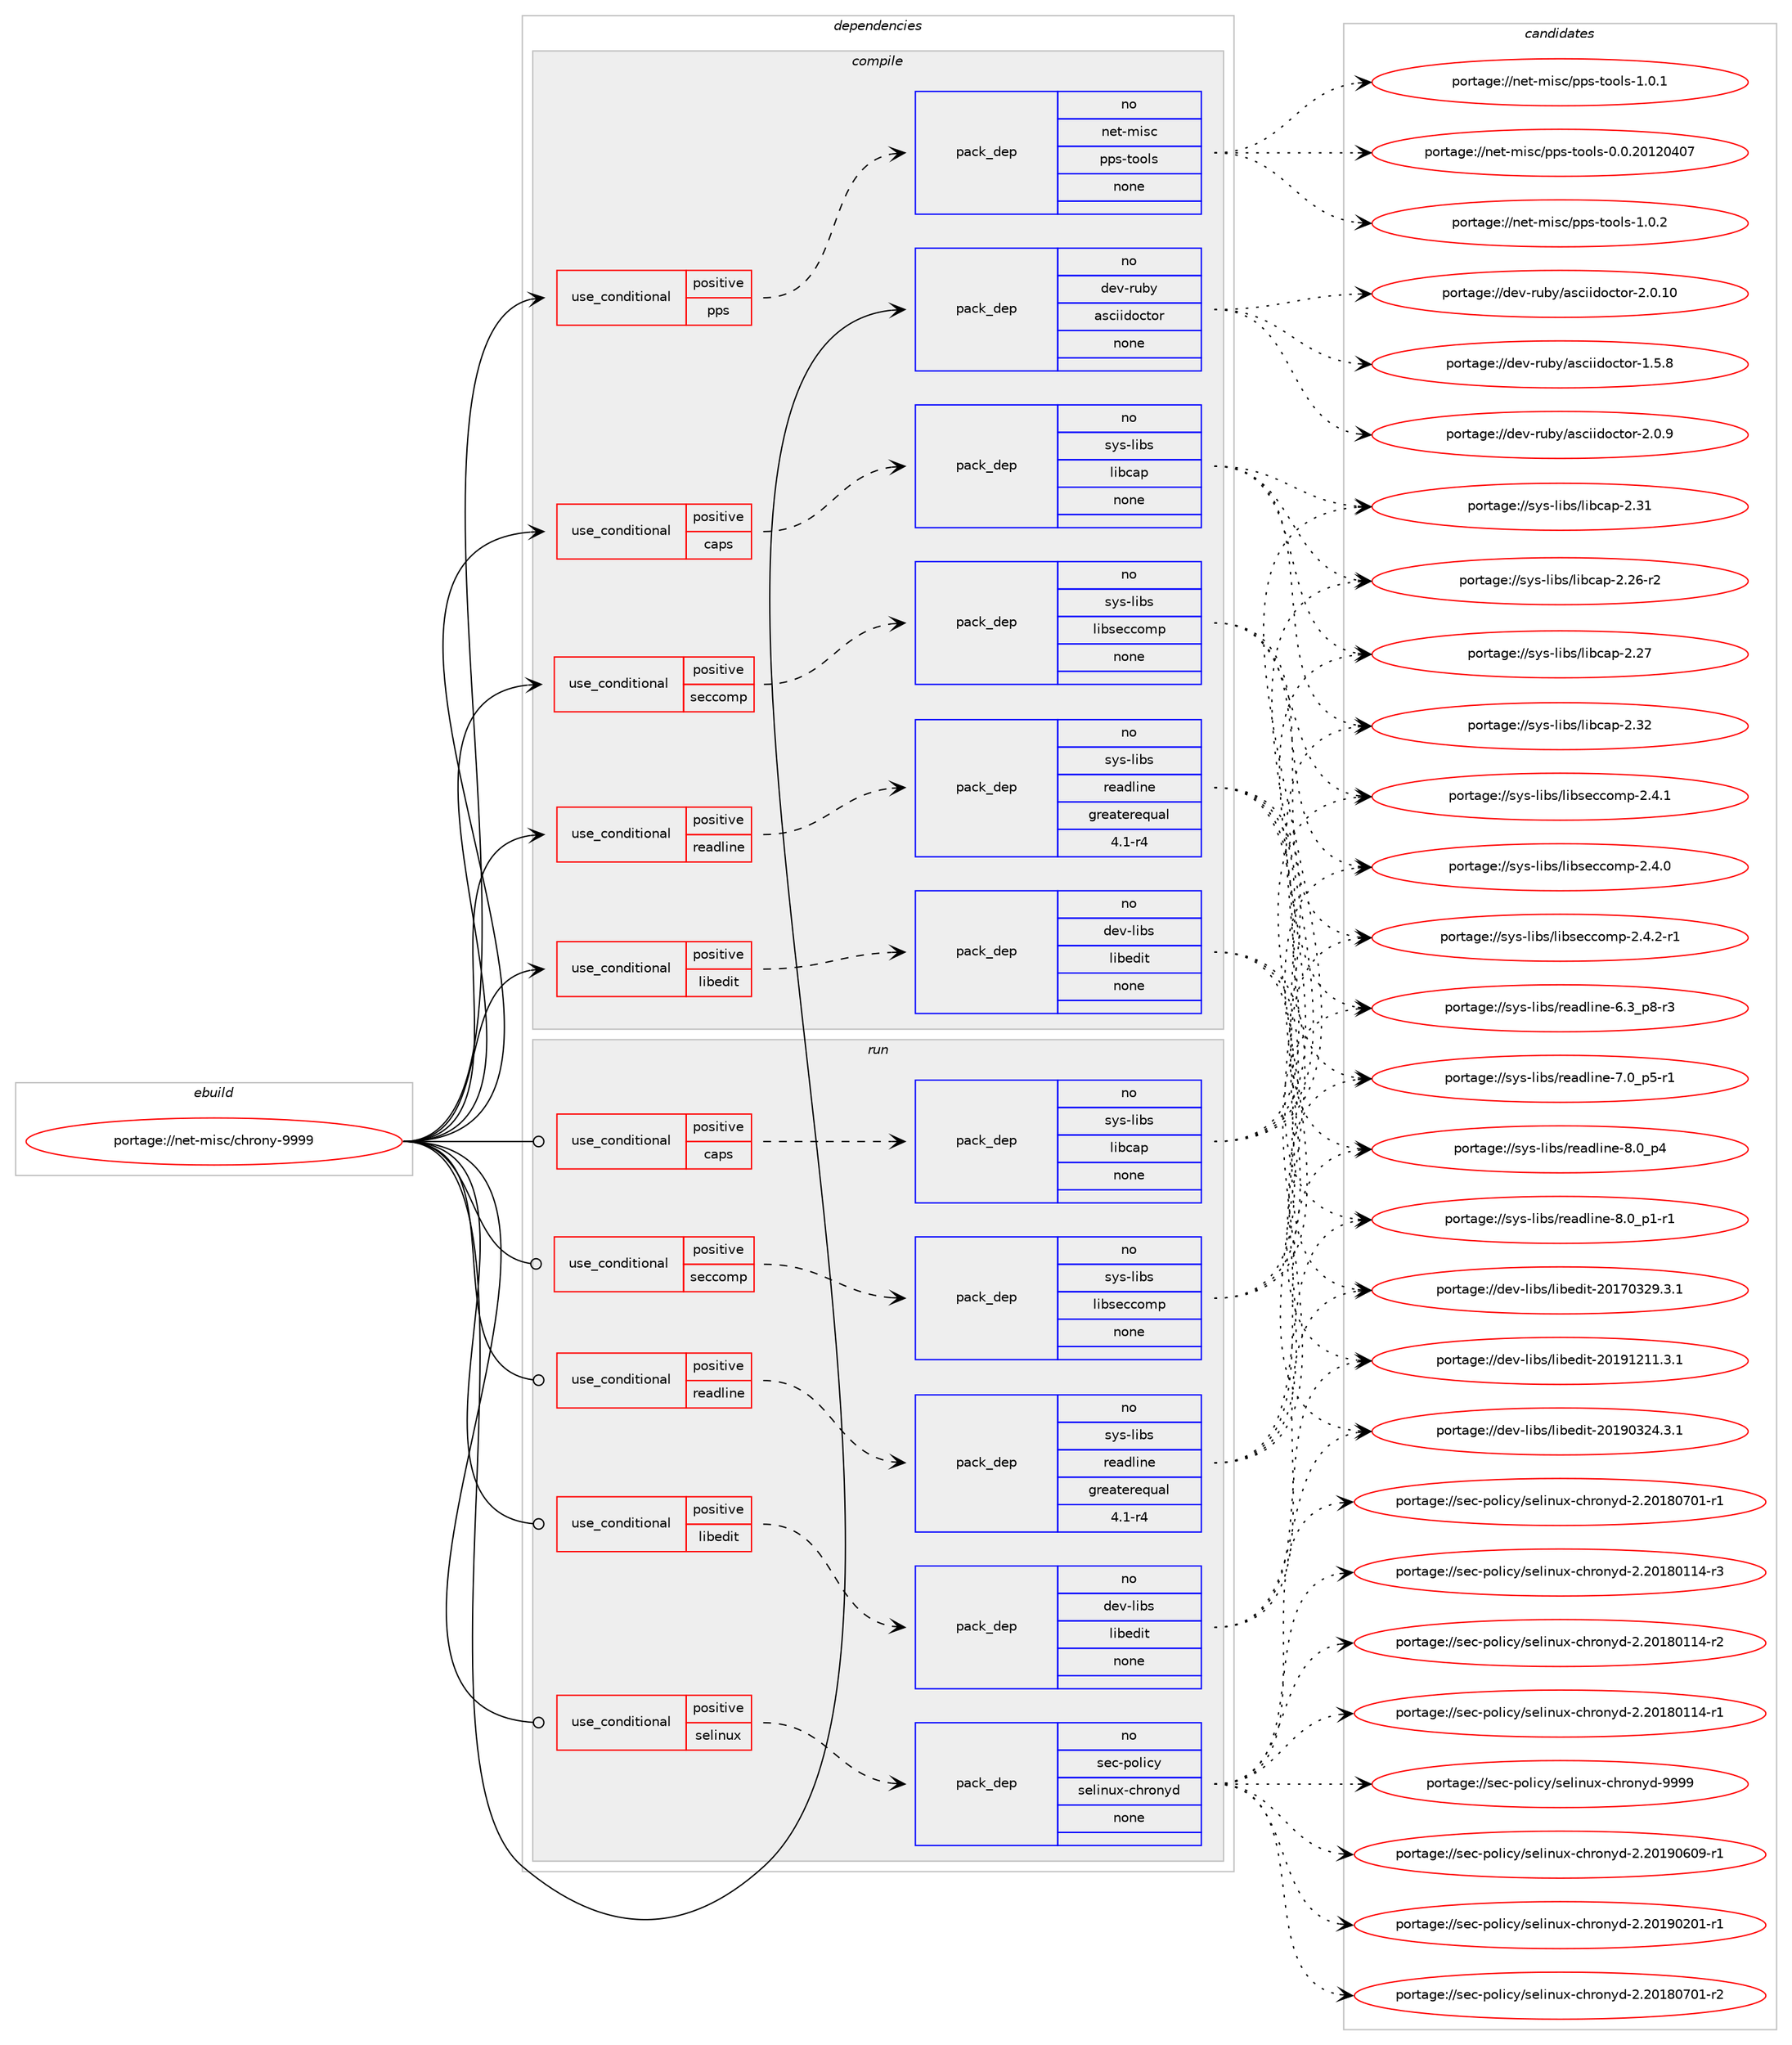 digraph prolog {

# *************
# Graph options
# *************

newrank=true;
concentrate=true;
compound=true;
graph [rankdir=LR,fontname=Helvetica,fontsize=10,ranksep=1.5];#, ranksep=2.5, nodesep=0.2];
edge  [arrowhead=vee];
node  [fontname=Helvetica,fontsize=10];

# **********
# The ebuild
# **********

subgraph cluster_leftcol {
color=gray;
rank=same;
label=<<i>ebuild</i>>;
id [label="portage://net-misc/chrony-9999", color=red, width=4, href="../net-misc/chrony-9999.svg"];
}

# ****************
# The dependencies
# ****************

subgraph cluster_midcol {
color=gray;
label=<<i>dependencies</i>>;
subgraph cluster_compile {
fillcolor="#eeeeee";
style=filled;
label=<<i>compile</i>>;
subgraph cond23860 {
dependency116208 [label=<<TABLE BORDER="0" CELLBORDER="1" CELLSPACING="0" CELLPADDING="4"><TR><TD ROWSPAN="3" CELLPADDING="10">use_conditional</TD></TR><TR><TD>positive</TD></TR><TR><TD>caps</TD></TR></TABLE>>, shape=none, color=red];
subgraph pack90328 {
dependency116209 [label=<<TABLE BORDER="0" CELLBORDER="1" CELLSPACING="0" CELLPADDING="4" WIDTH="220"><TR><TD ROWSPAN="6" CELLPADDING="30">pack_dep</TD></TR><TR><TD WIDTH="110">no</TD></TR><TR><TD>sys-libs</TD></TR><TR><TD>libcap</TD></TR><TR><TD>none</TD></TR><TR><TD></TD></TR></TABLE>>, shape=none, color=blue];
}
dependency116208:e -> dependency116209:w [weight=20,style="dashed",arrowhead="vee"];
}
id:e -> dependency116208:w [weight=20,style="solid",arrowhead="vee"];
subgraph cond23861 {
dependency116210 [label=<<TABLE BORDER="0" CELLBORDER="1" CELLSPACING="0" CELLPADDING="4"><TR><TD ROWSPAN="3" CELLPADDING="10">use_conditional</TD></TR><TR><TD>positive</TD></TR><TR><TD>libedit</TD></TR></TABLE>>, shape=none, color=red];
subgraph pack90329 {
dependency116211 [label=<<TABLE BORDER="0" CELLBORDER="1" CELLSPACING="0" CELLPADDING="4" WIDTH="220"><TR><TD ROWSPAN="6" CELLPADDING="30">pack_dep</TD></TR><TR><TD WIDTH="110">no</TD></TR><TR><TD>dev-libs</TD></TR><TR><TD>libedit</TD></TR><TR><TD>none</TD></TR><TR><TD></TD></TR></TABLE>>, shape=none, color=blue];
}
dependency116210:e -> dependency116211:w [weight=20,style="dashed",arrowhead="vee"];
}
id:e -> dependency116210:w [weight=20,style="solid",arrowhead="vee"];
subgraph cond23862 {
dependency116212 [label=<<TABLE BORDER="0" CELLBORDER="1" CELLSPACING="0" CELLPADDING="4"><TR><TD ROWSPAN="3" CELLPADDING="10">use_conditional</TD></TR><TR><TD>positive</TD></TR><TR><TD>pps</TD></TR></TABLE>>, shape=none, color=red];
subgraph pack90330 {
dependency116213 [label=<<TABLE BORDER="0" CELLBORDER="1" CELLSPACING="0" CELLPADDING="4" WIDTH="220"><TR><TD ROWSPAN="6" CELLPADDING="30">pack_dep</TD></TR><TR><TD WIDTH="110">no</TD></TR><TR><TD>net-misc</TD></TR><TR><TD>pps-tools</TD></TR><TR><TD>none</TD></TR><TR><TD></TD></TR></TABLE>>, shape=none, color=blue];
}
dependency116212:e -> dependency116213:w [weight=20,style="dashed",arrowhead="vee"];
}
id:e -> dependency116212:w [weight=20,style="solid",arrowhead="vee"];
subgraph cond23863 {
dependency116214 [label=<<TABLE BORDER="0" CELLBORDER="1" CELLSPACING="0" CELLPADDING="4"><TR><TD ROWSPAN="3" CELLPADDING="10">use_conditional</TD></TR><TR><TD>positive</TD></TR><TR><TD>readline</TD></TR></TABLE>>, shape=none, color=red];
subgraph pack90331 {
dependency116215 [label=<<TABLE BORDER="0" CELLBORDER="1" CELLSPACING="0" CELLPADDING="4" WIDTH="220"><TR><TD ROWSPAN="6" CELLPADDING="30">pack_dep</TD></TR><TR><TD WIDTH="110">no</TD></TR><TR><TD>sys-libs</TD></TR><TR><TD>readline</TD></TR><TR><TD>greaterequal</TD></TR><TR><TD>4.1-r4</TD></TR></TABLE>>, shape=none, color=blue];
}
dependency116214:e -> dependency116215:w [weight=20,style="dashed",arrowhead="vee"];
}
id:e -> dependency116214:w [weight=20,style="solid",arrowhead="vee"];
subgraph cond23864 {
dependency116216 [label=<<TABLE BORDER="0" CELLBORDER="1" CELLSPACING="0" CELLPADDING="4"><TR><TD ROWSPAN="3" CELLPADDING="10">use_conditional</TD></TR><TR><TD>positive</TD></TR><TR><TD>seccomp</TD></TR></TABLE>>, shape=none, color=red];
subgraph pack90332 {
dependency116217 [label=<<TABLE BORDER="0" CELLBORDER="1" CELLSPACING="0" CELLPADDING="4" WIDTH="220"><TR><TD ROWSPAN="6" CELLPADDING="30">pack_dep</TD></TR><TR><TD WIDTH="110">no</TD></TR><TR><TD>sys-libs</TD></TR><TR><TD>libseccomp</TD></TR><TR><TD>none</TD></TR><TR><TD></TD></TR></TABLE>>, shape=none, color=blue];
}
dependency116216:e -> dependency116217:w [weight=20,style="dashed",arrowhead="vee"];
}
id:e -> dependency116216:w [weight=20,style="solid",arrowhead="vee"];
subgraph pack90333 {
dependency116218 [label=<<TABLE BORDER="0" CELLBORDER="1" CELLSPACING="0" CELLPADDING="4" WIDTH="220"><TR><TD ROWSPAN="6" CELLPADDING="30">pack_dep</TD></TR><TR><TD WIDTH="110">no</TD></TR><TR><TD>dev-ruby</TD></TR><TR><TD>asciidoctor</TD></TR><TR><TD>none</TD></TR><TR><TD></TD></TR></TABLE>>, shape=none, color=blue];
}
id:e -> dependency116218:w [weight=20,style="solid",arrowhead="vee"];
}
subgraph cluster_compileandrun {
fillcolor="#eeeeee";
style=filled;
label=<<i>compile and run</i>>;
}
subgraph cluster_run {
fillcolor="#eeeeee";
style=filled;
label=<<i>run</i>>;
subgraph cond23865 {
dependency116219 [label=<<TABLE BORDER="0" CELLBORDER="1" CELLSPACING="0" CELLPADDING="4"><TR><TD ROWSPAN="3" CELLPADDING="10">use_conditional</TD></TR><TR><TD>positive</TD></TR><TR><TD>caps</TD></TR></TABLE>>, shape=none, color=red];
subgraph pack90334 {
dependency116220 [label=<<TABLE BORDER="0" CELLBORDER="1" CELLSPACING="0" CELLPADDING="4" WIDTH="220"><TR><TD ROWSPAN="6" CELLPADDING="30">pack_dep</TD></TR><TR><TD WIDTH="110">no</TD></TR><TR><TD>sys-libs</TD></TR><TR><TD>libcap</TD></TR><TR><TD>none</TD></TR><TR><TD></TD></TR></TABLE>>, shape=none, color=blue];
}
dependency116219:e -> dependency116220:w [weight=20,style="dashed",arrowhead="vee"];
}
id:e -> dependency116219:w [weight=20,style="solid",arrowhead="odot"];
subgraph cond23866 {
dependency116221 [label=<<TABLE BORDER="0" CELLBORDER="1" CELLSPACING="0" CELLPADDING="4"><TR><TD ROWSPAN="3" CELLPADDING="10">use_conditional</TD></TR><TR><TD>positive</TD></TR><TR><TD>libedit</TD></TR></TABLE>>, shape=none, color=red];
subgraph pack90335 {
dependency116222 [label=<<TABLE BORDER="0" CELLBORDER="1" CELLSPACING="0" CELLPADDING="4" WIDTH="220"><TR><TD ROWSPAN="6" CELLPADDING="30">pack_dep</TD></TR><TR><TD WIDTH="110">no</TD></TR><TR><TD>dev-libs</TD></TR><TR><TD>libedit</TD></TR><TR><TD>none</TD></TR><TR><TD></TD></TR></TABLE>>, shape=none, color=blue];
}
dependency116221:e -> dependency116222:w [weight=20,style="dashed",arrowhead="vee"];
}
id:e -> dependency116221:w [weight=20,style="solid",arrowhead="odot"];
subgraph cond23867 {
dependency116223 [label=<<TABLE BORDER="0" CELLBORDER="1" CELLSPACING="0" CELLPADDING="4"><TR><TD ROWSPAN="3" CELLPADDING="10">use_conditional</TD></TR><TR><TD>positive</TD></TR><TR><TD>readline</TD></TR></TABLE>>, shape=none, color=red];
subgraph pack90336 {
dependency116224 [label=<<TABLE BORDER="0" CELLBORDER="1" CELLSPACING="0" CELLPADDING="4" WIDTH="220"><TR><TD ROWSPAN="6" CELLPADDING="30">pack_dep</TD></TR><TR><TD WIDTH="110">no</TD></TR><TR><TD>sys-libs</TD></TR><TR><TD>readline</TD></TR><TR><TD>greaterequal</TD></TR><TR><TD>4.1-r4</TD></TR></TABLE>>, shape=none, color=blue];
}
dependency116223:e -> dependency116224:w [weight=20,style="dashed",arrowhead="vee"];
}
id:e -> dependency116223:w [weight=20,style="solid",arrowhead="odot"];
subgraph cond23868 {
dependency116225 [label=<<TABLE BORDER="0" CELLBORDER="1" CELLSPACING="0" CELLPADDING="4"><TR><TD ROWSPAN="3" CELLPADDING="10">use_conditional</TD></TR><TR><TD>positive</TD></TR><TR><TD>seccomp</TD></TR></TABLE>>, shape=none, color=red];
subgraph pack90337 {
dependency116226 [label=<<TABLE BORDER="0" CELLBORDER="1" CELLSPACING="0" CELLPADDING="4" WIDTH="220"><TR><TD ROWSPAN="6" CELLPADDING="30">pack_dep</TD></TR><TR><TD WIDTH="110">no</TD></TR><TR><TD>sys-libs</TD></TR><TR><TD>libseccomp</TD></TR><TR><TD>none</TD></TR><TR><TD></TD></TR></TABLE>>, shape=none, color=blue];
}
dependency116225:e -> dependency116226:w [weight=20,style="dashed",arrowhead="vee"];
}
id:e -> dependency116225:w [weight=20,style="solid",arrowhead="odot"];
subgraph cond23869 {
dependency116227 [label=<<TABLE BORDER="0" CELLBORDER="1" CELLSPACING="0" CELLPADDING="4"><TR><TD ROWSPAN="3" CELLPADDING="10">use_conditional</TD></TR><TR><TD>positive</TD></TR><TR><TD>selinux</TD></TR></TABLE>>, shape=none, color=red];
subgraph pack90338 {
dependency116228 [label=<<TABLE BORDER="0" CELLBORDER="1" CELLSPACING="0" CELLPADDING="4" WIDTH="220"><TR><TD ROWSPAN="6" CELLPADDING="30">pack_dep</TD></TR><TR><TD WIDTH="110">no</TD></TR><TR><TD>sec-policy</TD></TR><TR><TD>selinux-chronyd</TD></TR><TR><TD>none</TD></TR><TR><TD></TD></TR></TABLE>>, shape=none, color=blue];
}
dependency116227:e -> dependency116228:w [weight=20,style="dashed",arrowhead="vee"];
}
id:e -> dependency116227:w [weight=20,style="solid",arrowhead="odot"];
}
}

# **************
# The candidates
# **************

subgraph cluster_choices {
rank=same;
color=gray;
label=<<i>candidates</i>>;

subgraph choice90328 {
color=black;
nodesep=1;
choice1151211154510810598115471081059899971124550465150 [label="portage://sys-libs/libcap-2.32", color=red, width=4,href="../sys-libs/libcap-2.32.svg"];
choice1151211154510810598115471081059899971124550465149 [label="portage://sys-libs/libcap-2.31", color=red, width=4,href="../sys-libs/libcap-2.31.svg"];
choice1151211154510810598115471081059899971124550465055 [label="portage://sys-libs/libcap-2.27", color=red, width=4,href="../sys-libs/libcap-2.27.svg"];
choice11512111545108105981154710810598999711245504650544511450 [label="portage://sys-libs/libcap-2.26-r2", color=red, width=4,href="../sys-libs/libcap-2.26-r2.svg"];
dependency116209:e -> choice1151211154510810598115471081059899971124550465150:w [style=dotted,weight="100"];
dependency116209:e -> choice1151211154510810598115471081059899971124550465149:w [style=dotted,weight="100"];
dependency116209:e -> choice1151211154510810598115471081059899971124550465055:w [style=dotted,weight="100"];
dependency116209:e -> choice11512111545108105981154710810598999711245504650544511450:w [style=dotted,weight="100"];
}
subgraph choice90329 {
color=black;
nodesep=1;
choice1001011184510810598115471081059810110010511645504849574950494946514649 [label="portage://dev-libs/libedit-20191211.3.1", color=red, width=4,href="../dev-libs/libedit-20191211.3.1.svg"];
choice1001011184510810598115471081059810110010511645504849574851505246514649 [label="portage://dev-libs/libedit-20190324.3.1", color=red, width=4,href="../dev-libs/libedit-20190324.3.1.svg"];
choice1001011184510810598115471081059810110010511645504849554851505746514649 [label="portage://dev-libs/libedit-20170329.3.1", color=red, width=4,href="../dev-libs/libedit-20170329.3.1.svg"];
dependency116211:e -> choice1001011184510810598115471081059810110010511645504849574950494946514649:w [style=dotted,weight="100"];
dependency116211:e -> choice1001011184510810598115471081059810110010511645504849574851505246514649:w [style=dotted,weight="100"];
dependency116211:e -> choice1001011184510810598115471081059810110010511645504849554851505746514649:w [style=dotted,weight="100"];
}
subgraph choice90330 {
color=black;
nodesep=1;
choice11010111645109105115994711211211545116111111108115454946484650 [label="portage://net-misc/pps-tools-1.0.2", color=red, width=4,href="../net-misc/pps-tools-1.0.2.svg"];
choice11010111645109105115994711211211545116111111108115454946484649 [label="portage://net-misc/pps-tools-1.0.1", color=red, width=4,href="../net-misc/pps-tools-1.0.1.svg"];
choice1101011164510910511599471121121154511611111110811545484648465048495048524855 [label="portage://net-misc/pps-tools-0.0.20120407", color=red, width=4,href="../net-misc/pps-tools-0.0.20120407.svg"];
dependency116213:e -> choice11010111645109105115994711211211545116111111108115454946484650:w [style=dotted,weight="100"];
dependency116213:e -> choice11010111645109105115994711211211545116111111108115454946484649:w [style=dotted,weight="100"];
dependency116213:e -> choice1101011164510910511599471121121154511611111110811545484648465048495048524855:w [style=dotted,weight="100"];
}
subgraph choice90331 {
color=black;
nodesep=1;
choice11512111545108105981154711410197100108105110101455646489511252 [label="portage://sys-libs/readline-8.0_p4", color=red, width=4,href="../sys-libs/readline-8.0_p4.svg"];
choice115121115451081059811547114101971001081051101014556464895112494511449 [label="portage://sys-libs/readline-8.0_p1-r1", color=red, width=4,href="../sys-libs/readline-8.0_p1-r1.svg"];
choice115121115451081059811547114101971001081051101014555464895112534511449 [label="portage://sys-libs/readline-7.0_p5-r1", color=red, width=4,href="../sys-libs/readline-7.0_p5-r1.svg"];
choice115121115451081059811547114101971001081051101014554465195112564511451 [label="portage://sys-libs/readline-6.3_p8-r3", color=red, width=4,href="../sys-libs/readline-6.3_p8-r3.svg"];
dependency116215:e -> choice11512111545108105981154711410197100108105110101455646489511252:w [style=dotted,weight="100"];
dependency116215:e -> choice115121115451081059811547114101971001081051101014556464895112494511449:w [style=dotted,weight="100"];
dependency116215:e -> choice115121115451081059811547114101971001081051101014555464895112534511449:w [style=dotted,weight="100"];
dependency116215:e -> choice115121115451081059811547114101971001081051101014554465195112564511451:w [style=dotted,weight="100"];
}
subgraph choice90332 {
color=black;
nodesep=1;
choice1151211154510810598115471081059811510199991111091124550465246504511449 [label="portage://sys-libs/libseccomp-2.4.2-r1", color=red, width=4,href="../sys-libs/libseccomp-2.4.2-r1.svg"];
choice115121115451081059811547108105981151019999111109112455046524649 [label="portage://sys-libs/libseccomp-2.4.1", color=red, width=4,href="../sys-libs/libseccomp-2.4.1.svg"];
choice115121115451081059811547108105981151019999111109112455046524648 [label="portage://sys-libs/libseccomp-2.4.0", color=red, width=4,href="../sys-libs/libseccomp-2.4.0.svg"];
dependency116217:e -> choice1151211154510810598115471081059811510199991111091124550465246504511449:w [style=dotted,weight="100"];
dependency116217:e -> choice115121115451081059811547108105981151019999111109112455046524649:w [style=dotted,weight="100"];
dependency116217:e -> choice115121115451081059811547108105981151019999111109112455046524648:w [style=dotted,weight="100"];
}
subgraph choice90333 {
color=black;
nodesep=1;
choice100101118451141179812147971159910510510011199116111114455046484657 [label="portage://dev-ruby/asciidoctor-2.0.9", color=red, width=4,href="../dev-ruby/asciidoctor-2.0.9.svg"];
choice10010111845114117981214797115991051051001119911611111445504648464948 [label="portage://dev-ruby/asciidoctor-2.0.10", color=red, width=4,href="../dev-ruby/asciidoctor-2.0.10.svg"];
choice100101118451141179812147971159910510510011199116111114454946534656 [label="portage://dev-ruby/asciidoctor-1.5.8", color=red, width=4,href="../dev-ruby/asciidoctor-1.5.8.svg"];
dependency116218:e -> choice100101118451141179812147971159910510510011199116111114455046484657:w [style=dotted,weight="100"];
dependency116218:e -> choice10010111845114117981214797115991051051001119911611111445504648464948:w [style=dotted,weight="100"];
dependency116218:e -> choice100101118451141179812147971159910510510011199116111114454946534656:w [style=dotted,weight="100"];
}
subgraph choice90334 {
color=black;
nodesep=1;
choice1151211154510810598115471081059899971124550465150 [label="portage://sys-libs/libcap-2.32", color=red, width=4,href="../sys-libs/libcap-2.32.svg"];
choice1151211154510810598115471081059899971124550465149 [label="portage://sys-libs/libcap-2.31", color=red, width=4,href="../sys-libs/libcap-2.31.svg"];
choice1151211154510810598115471081059899971124550465055 [label="portage://sys-libs/libcap-2.27", color=red, width=4,href="../sys-libs/libcap-2.27.svg"];
choice11512111545108105981154710810598999711245504650544511450 [label="portage://sys-libs/libcap-2.26-r2", color=red, width=4,href="../sys-libs/libcap-2.26-r2.svg"];
dependency116220:e -> choice1151211154510810598115471081059899971124550465150:w [style=dotted,weight="100"];
dependency116220:e -> choice1151211154510810598115471081059899971124550465149:w [style=dotted,weight="100"];
dependency116220:e -> choice1151211154510810598115471081059899971124550465055:w [style=dotted,weight="100"];
dependency116220:e -> choice11512111545108105981154710810598999711245504650544511450:w [style=dotted,weight="100"];
}
subgraph choice90335 {
color=black;
nodesep=1;
choice1001011184510810598115471081059810110010511645504849574950494946514649 [label="portage://dev-libs/libedit-20191211.3.1", color=red, width=4,href="../dev-libs/libedit-20191211.3.1.svg"];
choice1001011184510810598115471081059810110010511645504849574851505246514649 [label="portage://dev-libs/libedit-20190324.3.1", color=red, width=4,href="../dev-libs/libedit-20190324.3.1.svg"];
choice1001011184510810598115471081059810110010511645504849554851505746514649 [label="portage://dev-libs/libedit-20170329.3.1", color=red, width=4,href="../dev-libs/libedit-20170329.3.1.svg"];
dependency116222:e -> choice1001011184510810598115471081059810110010511645504849574950494946514649:w [style=dotted,weight="100"];
dependency116222:e -> choice1001011184510810598115471081059810110010511645504849574851505246514649:w [style=dotted,weight="100"];
dependency116222:e -> choice1001011184510810598115471081059810110010511645504849554851505746514649:w [style=dotted,weight="100"];
}
subgraph choice90336 {
color=black;
nodesep=1;
choice11512111545108105981154711410197100108105110101455646489511252 [label="portage://sys-libs/readline-8.0_p4", color=red, width=4,href="../sys-libs/readline-8.0_p4.svg"];
choice115121115451081059811547114101971001081051101014556464895112494511449 [label="portage://sys-libs/readline-8.0_p1-r1", color=red, width=4,href="../sys-libs/readline-8.0_p1-r1.svg"];
choice115121115451081059811547114101971001081051101014555464895112534511449 [label="portage://sys-libs/readline-7.0_p5-r1", color=red, width=4,href="../sys-libs/readline-7.0_p5-r1.svg"];
choice115121115451081059811547114101971001081051101014554465195112564511451 [label="portage://sys-libs/readline-6.3_p8-r3", color=red, width=4,href="../sys-libs/readline-6.3_p8-r3.svg"];
dependency116224:e -> choice11512111545108105981154711410197100108105110101455646489511252:w [style=dotted,weight="100"];
dependency116224:e -> choice115121115451081059811547114101971001081051101014556464895112494511449:w [style=dotted,weight="100"];
dependency116224:e -> choice115121115451081059811547114101971001081051101014555464895112534511449:w [style=dotted,weight="100"];
dependency116224:e -> choice115121115451081059811547114101971001081051101014554465195112564511451:w [style=dotted,weight="100"];
}
subgraph choice90337 {
color=black;
nodesep=1;
choice1151211154510810598115471081059811510199991111091124550465246504511449 [label="portage://sys-libs/libseccomp-2.4.2-r1", color=red, width=4,href="../sys-libs/libseccomp-2.4.2-r1.svg"];
choice115121115451081059811547108105981151019999111109112455046524649 [label="portage://sys-libs/libseccomp-2.4.1", color=red, width=4,href="../sys-libs/libseccomp-2.4.1.svg"];
choice115121115451081059811547108105981151019999111109112455046524648 [label="portage://sys-libs/libseccomp-2.4.0", color=red, width=4,href="../sys-libs/libseccomp-2.4.0.svg"];
dependency116226:e -> choice1151211154510810598115471081059811510199991111091124550465246504511449:w [style=dotted,weight="100"];
dependency116226:e -> choice115121115451081059811547108105981151019999111109112455046524649:w [style=dotted,weight="100"];
dependency116226:e -> choice115121115451081059811547108105981151019999111109112455046524648:w [style=dotted,weight="100"];
}
subgraph choice90338 {
color=black;
nodesep=1;
choice1151019945112111108105991214711510110810511011712045991041141111101211004557575757 [label="portage://sec-policy/selinux-chronyd-9999", color=red, width=4,href="../sec-policy/selinux-chronyd-9999.svg"];
choice11510199451121111081059912147115101108105110117120459910411411111012110045504650484957485448574511449 [label="portage://sec-policy/selinux-chronyd-2.20190609-r1", color=red, width=4,href="../sec-policy/selinux-chronyd-2.20190609-r1.svg"];
choice11510199451121111081059912147115101108105110117120459910411411111012110045504650484957485048494511449 [label="portage://sec-policy/selinux-chronyd-2.20190201-r1", color=red, width=4,href="../sec-policy/selinux-chronyd-2.20190201-r1.svg"];
choice11510199451121111081059912147115101108105110117120459910411411111012110045504650484956485548494511450 [label="portage://sec-policy/selinux-chronyd-2.20180701-r2", color=red, width=4,href="../sec-policy/selinux-chronyd-2.20180701-r2.svg"];
choice11510199451121111081059912147115101108105110117120459910411411111012110045504650484956485548494511449 [label="portage://sec-policy/selinux-chronyd-2.20180701-r1", color=red, width=4,href="../sec-policy/selinux-chronyd-2.20180701-r1.svg"];
choice11510199451121111081059912147115101108105110117120459910411411111012110045504650484956484949524511451 [label="portage://sec-policy/selinux-chronyd-2.20180114-r3", color=red, width=4,href="../sec-policy/selinux-chronyd-2.20180114-r3.svg"];
choice11510199451121111081059912147115101108105110117120459910411411111012110045504650484956484949524511450 [label="portage://sec-policy/selinux-chronyd-2.20180114-r2", color=red, width=4,href="../sec-policy/selinux-chronyd-2.20180114-r2.svg"];
choice11510199451121111081059912147115101108105110117120459910411411111012110045504650484956484949524511449 [label="portage://sec-policy/selinux-chronyd-2.20180114-r1", color=red, width=4,href="../sec-policy/selinux-chronyd-2.20180114-r1.svg"];
dependency116228:e -> choice1151019945112111108105991214711510110810511011712045991041141111101211004557575757:w [style=dotted,weight="100"];
dependency116228:e -> choice11510199451121111081059912147115101108105110117120459910411411111012110045504650484957485448574511449:w [style=dotted,weight="100"];
dependency116228:e -> choice11510199451121111081059912147115101108105110117120459910411411111012110045504650484957485048494511449:w [style=dotted,weight="100"];
dependency116228:e -> choice11510199451121111081059912147115101108105110117120459910411411111012110045504650484956485548494511450:w [style=dotted,weight="100"];
dependency116228:e -> choice11510199451121111081059912147115101108105110117120459910411411111012110045504650484956485548494511449:w [style=dotted,weight="100"];
dependency116228:e -> choice11510199451121111081059912147115101108105110117120459910411411111012110045504650484956484949524511451:w [style=dotted,weight="100"];
dependency116228:e -> choice11510199451121111081059912147115101108105110117120459910411411111012110045504650484956484949524511450:w [style=dotted,weight="100"];
dependency116228:e -> choice11510199451121111081059912147115101108105110117120459910411411111012110045504650484956484949524511449:w [style=dotted,weight="100"];
}
}

}
